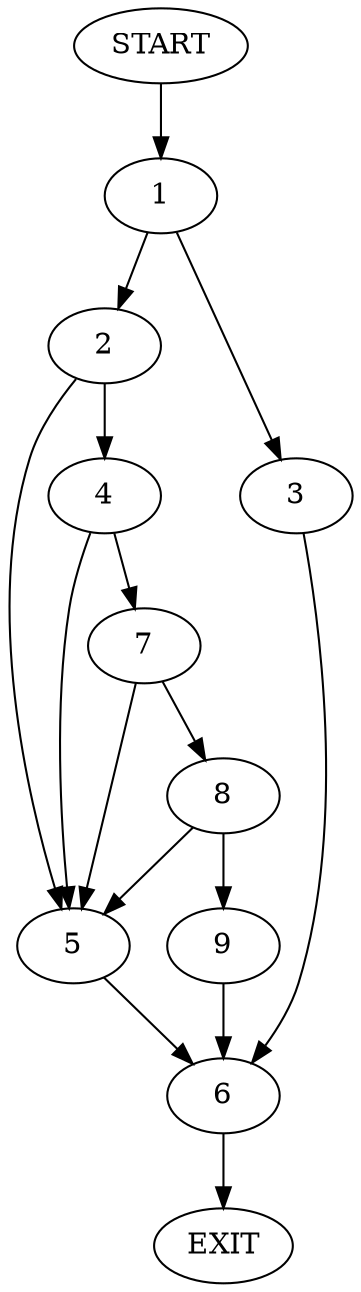 digraph {
0 [label="START"]
10 [label="EXIT"]
0 -> 1
1 -> 2
1 -> 3
2 -> 4
2 -> 5
3 -> 6
4 -> 7
4 -> 5
5 -> 6
7 -> 8
7 -> 5
8 -> 9
8 -> 5
9 -> 6
6 -> 10
}
